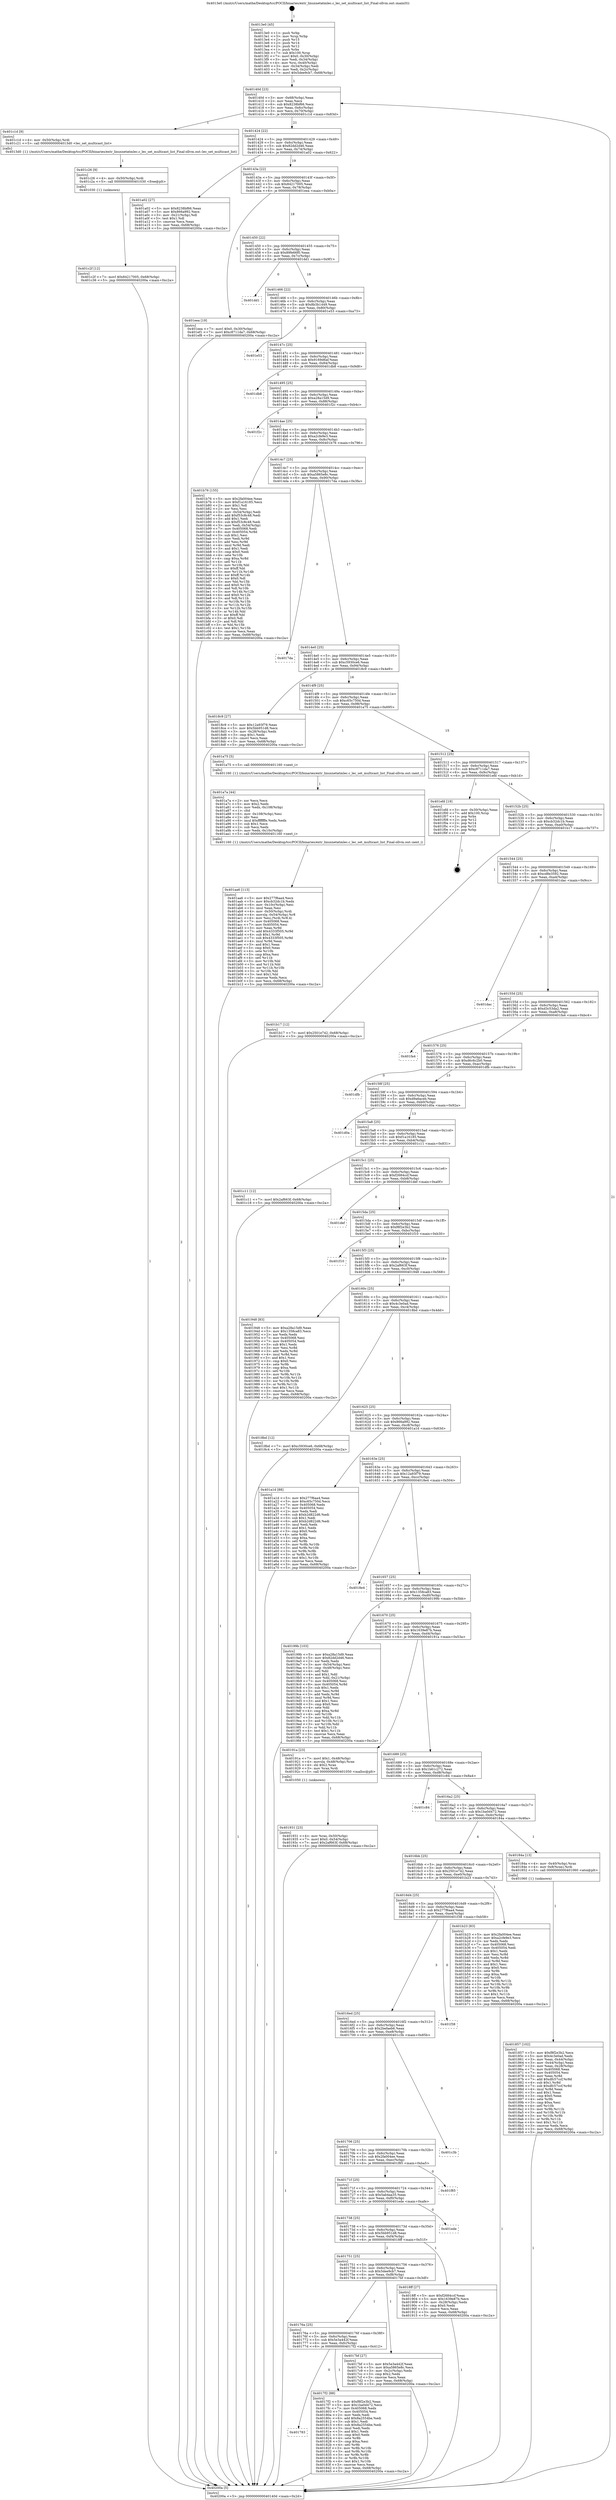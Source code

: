 digraph "0x4013e0" {
  label = "0x4013e0 (/mnt/c/Users/mathe/Desktop/tcc/POCII/binaries/extr_linuxnetatmlec.c_lec_set_multicast_list_Final-ollvm.out::main(0))"
  labelloc = "t"
  node[shape=record]

  Entry [label="",width=0.3,height=0.3,shape=circle,fillcolor=black,style=filled]
  "0x40140d" [label="{
     0x40140d [23]\l
     | [instrs]\l
     &nbsp;&nbsp;0x40140d \<+3\>: mov -0x68(%rbp),%eax\l
     &nbsp;&nbsp;0x401410 \<+2\>: mov %eax,%ecx\l
     &nbsp;&nbsp;0x401412 \<+6\>: sub $0x8238bf66,%ecx\l
     &nbsp;&nbsp;0x401418 \<+3\>: mov %eax,-0x6c(%rbp)\l
     &nbsp;&nbsp;0x40141b \<+3\>: mov %ecx,-0x70(%rbp)\l
     &nbsp;&nbsp;0x40141e \<+6\>: je 0000000000401c1d \<main+0x83d\>\l
  }"]
  "0x401c1d" [label="{
     0x401c1d [9]\l
     | [instrs]\l
     &nbsp;&nbsp;0x401c1d \<+4\>: mov -0x50(%rbp),%rdi\l
     &nbsp;&nbsp;0x401c21 \<+5\>: call 00000000004013d0 \<lec_set_multicast_list\>\l
     | [calls]\l
     &nbsp;&nbsp;0x4013d0 \{1\} (/mnt/c/Users/mathe/Desktop/tcc/POCII/binaries/extr_linuxnetatmlec.c_lec_set_multicast_list_Final-ollvm.out::lec_set_multicast_list)\l
  }"]
  "0x401424" [label="{
     0x401424 [22]\l
     | [instrs]\l
     &nbsp;&nbsp;0x401424 \<+5\>: jmp 0000000000401429 \<main+0x49\>\l
     &nbsp;&nbsp;0x401429 \<+3\>: mov -0x6c(%rbp),%eax\l
     &nbsp;&nbsp;0x40142c \<+5\>: sub $0x82dd2d46,%eax\l
     &nbsp;&nbsp;0x401431 \<+3\>: mov %eax,-0x74(%rbp)\l
     &nbsp;&nbsp;0x401434 \<+6\>: je 0000000000401a02 \<main+0x622\>\l
  }"]
  Exit [label="",width=0.3,height=0.3,shape=circle,fillcolor=black,style=filled,peripheries=2]
  "0x401a02" [label="{
     0x401a02 [27]\l
     | [instrs]\l
     &nbsp;&nbsp;0x401a02 \<+5\>: mov $0x8238bf66,%eax\l
     &nbsp;&nbsp;0x401a07 \<+5\>: mov $0x866a992,%ecx\l
     &nbsp;&nbsp;0x401a0c \<+3\>: mov -0x21(%rbp),%dl\l
     &nbsp;&nbsp;0x401a0f \<+3\>: test $0x1,%dl\l
     &nbsp;&nbsp;0x401a12 \<+3\>: cmovne %ecx,%eax\l
     &nbsp;&nbsp;0x401a15 \<+3\>: mov %eax,-0x68(%rbp)\l
     &nbsp;&nbsp;0x401a18 \<+5\>: jmp 000000000040200a \<main+0xc2a\>\l
  }"]
  "0x40143a" [label="{
     0x40143a [22]\l
     | [instrs]\l
     &nbsp;&nbsp;0x40143a \<+5\>: jmp 000000000040143f \<main+0x5f\>\l
     &nbsp;&nbsp;0x40143f \<+3\>: mov -0x6c(%rbp),%eax\l
     &nbsp;&nbsp;0x401442 \<+5\>: sub $0x84217005,%eax\l
     &nbsp;&nbsp;0x401447 \<+3\>: mov %eax,-0x78(%rbp)\l
     &nbsp;&nbsp;0x40144a \<+6\>: je 0000000000401eea \<main+0xb0a\>\l
  }"]
  "0x401c2f" [label="{
     0x401c2f [12]\l
     | [instrs]\l
     &nbsp;&nbsp;0x401c2f \<+7\>: movl $0x84217005,-0x68(%rbp)\l
     &nbsp;&nbsp;0x401c36 \<+5\>: jmp 000000000040200a \<main+0xc2a\>\l
  }"]
  "0x401eea" [label="{
     0x401eea [19]\l
     | [instrs]\l
     &nbsp;&nbsp;0x401eea \<+7\>: movl $0x0,-0x30(%rbp)\l
     &nbsp;&nbsp;0x401ef1 \<+7\>: movl $0xc8711da7,-0x68(%rbp)\l
     &nbsp;&nbsp;0x401ef8 \<+5\>: jmp 000000000040200a \<main+0xc2a\>\l
  }"]
  "0x401450" [label="{
     0x401450 [22]\l
     | [instrs]\l
     &nbsp;&nbsp;0x401450 \<+5\>: jmp 0000000000401455 \<main+0x75\>\l
     &nbsp;&nbsp;0x401455 \<+3\>: mov -0x6c(%rbp),%eax\l
     &nbsp;&nbsp;0x401458 \<+5\>: sub $0x89fe66f0,%eax\l
     &nbsp;&nbsp;0x40145d \<+3\>: mov %eax,-0x7c(%rbp)\l
     &nbsp;&nbsp;0x401460 \<+6\>: je 0000000000401dd1 \<main+0x9f1\>\l
  }"]
  "0x401c26" [label="{
     0x401c26 [9]\l
     | [instrs]\l
     &nbsp;&nbsp;0x401c26 \<+4\>: mov -0x50(%rbp),%rdi\l
     &nbsp;&nbsp;0x401c2a \<+5\>: call 0000000000401030 \<free@plt\>\l
     | [calls]\l
     &nbsp;&nbsp;0x401030 \{1\} (unknown)\l
  }"]
  "0x401dd1" [label="{
     0x401dd1\l
  }", style=dashed]
  "0x401466" [label="{
     0x401466 [22]\l
     | [instrs]\l
     &nbsp;&nbsp;0x401466 \<+5\>: jmp 000000000040146b \<main+0x8b\>\l
     &nbsp;&nbsp;0x40146b \<+3\>: mov -0x6c(%rbp),%eax\l
     &nbsp;&nbsp;0x40146e \<+5\>: sub $0x8b3b1449,%eax\l
     &nbsp;&nbsp;0x401473 \<+3\>: mov %eax,-0x80(%rbp)\l
     &nbsp;&nbsp;0x401476 \<+6\>: je 0000000000401e53 \<main+0xa73\>\l
  }"]
  "0x401aa6" [label="{
     0x401aa6 [113]\l
     | [instrs]\l
     &nbsp;&nbsp;0x401aa6 \<+5\>: mov $0x277f6aa4,%ecx\l
     &nbsp;&nbsp;0x401aab \<+5\>: mov $0xcb32dc1b,%edx\l
     &nbsp;&nbsp;0x401ab0 \<+6\>: mov -0x10c(%rbp),%esi\l
     &nbsp;&nbsp;0x401ab6 \<+3\>: imul %eax,%esi\l
     &nbsp;&nbsp;0x401ab9 \<+4\>: mov -0x50(%rbp),%rdi\l
     &nbsp;&nbsp;0x401abd \<+4\>: movslq -0x54(%rbp),%r8\l
     &nbsp;&nbsp;0x401ac1 \<+4\>: mov %esi,(%rdi,%r8,4)\l
     &nbsp;&nbsp;0x401ac5 \<+7\>: mov 0x405068,%eax\l
     &nbsp;&nbsp;0x401acc \<+7\>: mov 0x405054,%esi\l
     &nbsp;&nbsp;0x401ad3 \<+3\>: mov %eax,%r9d\l
     &nbsp;&nbsp;0x401ad6 \<+7\>: add $0x4333f505,%r9d\l
     &nbsp;&nbsp;0x401add \<+4\>: sub $0x1,%r9d\l
     &nbsp;&nbsp;0x401ae1 \<+7\>: sub $0x4333f505,%r9d\l
     &nbsp;&nbsp;0x401ae8 \<+4\>: imul %r9d,%eax\l
     &nbsp;&nbsp;0x401aec \<+3\>: and $0x1,%eax\l
     &nbsp;&nbsp;0x401aef \<+3\>: cmp $0x0,%eax\l
     &nbsp;&nbsp;0x401af2 \<+4\>: sete %r10b\l
     &nbsp;&nbsp;0x401af6 \<+3\>: cmp $0xa,%esi\l
     &nbsp;&nbsp;0x401af9 \<+4\>: setl %r11b\l
     &nbsp;&nbsp;0x401afd \<+3\>: mov %r10b,%bl\l
     &nbsp;&nbsp;0x401b00 \<+3\>: and %r11b,%bl\l
     &nbsp;&nbsp;0x401b03 \<+3\>: xor %r11b,%r10b\l
     &nbsp;&nbsp;0x401b06 \<+3\>: or %r10b,%bl\l
     &nbsp;&nbsp;0x401b09 \<+3\>: test $0x1,%bl\l
     &nbsp;&nbsp;0x401b0c \<+3\>: cmovne %edx,%ecx\l
     &nbsp;&nbsp;0x401b0f \<+3\>: mov %ecx,-0x68(%rbp)\l
     &nbsp;&nbsp;0x401b12 \<+5\>: jmp 000000000040200a \<main+0xc2a\>\l
  }"]
  "0x401e53" [label="{
     0x401e53\l
  }", style=dashed]
  "0x40147c" [label="{
     0x40147c [25]\l
     | [instrs]\l
     &nbsp;&nbsp;0x40147c \<+5\>: jmp 0000000000401481 \<main+0xa1\>\l
     &nbsp;&nbsp;0x401481 \<+3\>: mov -0x6c(%rbp),%eax\l
     &nbsp;&nbsp;0x401484 \<+5\>: sub $0x9169d6af,%eax\l
     &nbsp;&nbsp;0x401489 \<+6\>: mov %eax,-0x84(%rbp)\l
     &nbsp;&nbsp;0x40148f \<+6\>: je 0000000000401db8 \<main+0x9d8\>\l
  }"]
  "0x401a7a" [label="{
     0x401a7a [44]\l
     | [instrs]\l
     &nbsp;&nbsp;0x401a7a \<+2\>: xor %ecx,%ecx\l
     &nbsp;&nbsp;0x401a7c \<+5\>: mov $0x2,%edx\l
     &nbsp;&nbsp;0x401a81 \<+6\>: mov %edx,-0x108(%rbp)\l
     &nbsp;&nbsp;0x401a87 \<+1\>: cltd\l
     &nbsp;&nbsp;0x401a88 \<+6\>: mov -0x108(%rbp),%esi\l
     &nbsp;&nbsp;0x401a8e \<+2\>: idiv %esi\l
     &nbsp;&nbsp;0x401a90 \<+6\>: imul $0xfffffffe,%edx,%edx\l
     &nbsp;&nbsp;0x401a96 \<+3\>: sub $0x1,%ecx\l
     &nbsp;&nbsp;0x401a99 \<+2\>: sub %ecx,%edx\l
     &nbsp;&nbsp;0x401a9b \<+6\>: mov %edx,-0x10c(%rbp)\l
     &nbsp;&nbsp;0x401aa1 \<+5\>: call 0000000000401160 \<next_i\>\l
     | [calls]\l
     &nbsp;&nbsp;0x401160 \{1\} (/mnt/c/Users/mathe/Desktop/tcc/POCII/binaries/extr_linuxnetatmlec.c_lec_set_multicast_list_Final-ollvm.out::next_i)\l
  }"]
  "0x401db8" [label="{
     0x401db8\l
  }", style=dashed]
  "0x401495" [label="{
     0x401495 [25]\l
     | [instrs]\l
     &nbsp;&nbsp;0x401495 \<+5\>: jmp 000000000040149a \<main+0xba\>\l
     &nbsp;&nbsp;0x40149a \<+3\>: mov -0x6c(%rbp),%eax\l
     &nbsp;&nbsp;0x40149d \<+5\>: sub $0xa28a15d9,%eax\l
     &nbsp;&nbsp;0x4014a2 \<+6\>: mov %eax,-0x88(%rbp)\l
     &nbsp;&nbsp;0x4014a8 \<+6\>: je 0000000000401f2c \<main+0xb4c\>\l
  }"]
  "0x401931" [label="{
     0x401931 [23]\l
     | [instrs]\l
     &nbsp;&nbsp;0x401931 \<+4\>: mov %rax,-0x50(%rbp)\l
     &nbsp;&nbsp;0x401935 \<+7\>: movl $0x0,-0x54(%rbp)\l
     &nbsp;&nbsp;0x40193c \<+7\>: movl $0x2af663f,-0x68(%rbp)\l
     &nbsp;&nbsp;0x401943 \<+5\>: jmp 000000000040200a \<main+0xc2a\>\l
  }"]
  "0x401f2c" [label="{
     0x401f2c\l
  }", style=dashed]
  "0x4014ae" [label="{
     0x4014ae [25]\l
     | [instrs]\l
     &nbsp;&nbsp;0x4014ae \<+5\>: jmp 00000000004014b3 \<main+0xd3\>\l
     &nbsp;&nbsp;0x4014b3 \<+3\>: mov -0x6c(%rbp),%eax\l
     &nbsp;&nbsp;0x4014b6 \<+5\>: sub $0xa2cfe9e3,%eax\l
     &nbsp;&nbsp;0x4014bb \<+6\>: mov %eax,-0x8c(%rbp)\l
     &nbsp;&nbsp;0x4014c1 \<+6\>: je 0000000000401b76 \<main+0x796\>\l
  }"]
  "0x401857" [label="{
     0x401857 [102]\l
     | [instrs]\l
     &nbsp;&nbsp;0x401857 \<+5\>: mov $0xf8f2e3b2,%ecx\l
     &nbsp;&nbsp;0x40185c \<+5\>: mov $0x4c3e0ad,%edx\l
     &nbsp;&nbsp;0x401861 \<+3\>: mov %eax,-0x44(%rbp)\l
     &nbsp;&nbsp;0x401864 \<+3\>: mov -0x44(%rbp),%eax\l
     &nbsp;&nbsp;0x401867 \<+3\>: mov %eax,-0x28(%rbp)\l
     &nbsp;&nbsp;0x40186a \<+7\>: mov 0x405068,%eax\l
     &nbsp;&nbsp;0x401871 \<+7\>: mov 0x405054,%esi\l
     &nbsp;&nbsp;0x401878 \<+3\>: mov %eax,%r8d\l
     &nbsp;&nbsp;0x40187b \<+7\>: add $0xdfc57ccf,%r8d\l
     &nbsp;&nbsp;0x401882 \<+4\>: sub $0x1,%r8d\l
     &nbsp;&nbsp;0x401886 \<+7\>: sub $0xdfc57ccf,%r8d\l
     &nbsp;&nbsp;0x40188d \<+4\>: imul %r8d,%eax\l
     &nbsp;&nbsp;0x401891 \<+3\>: and $0x1,%eax\l
     &nbsp;&nbsp;0x401894 \<+3\>: cmp $0x0,%eax\l
     &nbsp;&nbsp;0x401897 \<+4\>: sete %r9b\l
     &nbsp;&nbsp;0x40189b \<+3\>: cmp $0xa,%esi\l
     &nbsp;&nbsp;0x40189e \<+4\>: setl %r10b\l
     &nbsp;&nbsp;0x4018a2 \<+3\>: mov %r9b,%r11b\l
     &nbsp;&nbsp;0x4018a5 \<+3\>: and %r10b,%r11b\l
     &nbsp;&nbsp;0x4018a8 \<+3\>: xor %r10b,%r9b\l
     &nbsp;&nbsp;0x4018ab \<+3\>: or %r9b,%r11b\l
     &nbsp;&nbsp;0x4018ae \<+4\>: test $0x1,%r11b\l
     &nbsp;&nbsp;0x4018b2 \<+3\>: cmovne %edx,%ecx\l
     &nbsp;&nbsp;0x4018b5 \<+3\>: mov %ecx,-0x68(%rbp)\l
     &nbsp;&nbsp;0x4018b8 \<+5\>: jmp 000000000040200a \<main+0xc2a\>\l
  }"]
  "0x401b76" [label="{
     0x401b76 [155]\l
     | [instrs]\l
     &nbsp;&nbsp;0x401b76 \<+5\>: mov $0x2fa004ee,%eax\l
     &nbsp;&nbsp;0x401b7b \<+5\>: mov $0xf1a16185,%ecx\l
     &nbsp;&nbsp;0x401b80 \<+2\>: mov $0x1,%dl\l
     &nbsp;&nbsp;0x401b82 \<+2\>: xor %esi,%esi\l
     &nbsp;&nbsp;0x401b84 \<+3\>: mov -0x54(%rbp),%edi\l
     &nbsp;&nbsp;0x401b87 \<+6\>: add $0xf53c8c48,%edi\l
     &nbsp;&nbsp;0x401b8d \<+3\>: add $0x1,%edi\l
     &nbsp;&nbsp;0x401b90 \<+6\>: sub $0xf53c8c48,%edi\l
     &nbsp;&nbsp;0x401b96 \<+3\>: mov %edi,-0x54(%rbp)\l
     &nbsp;&nbsp;0x401b99 \<+7\>: mov 0x405068,%edi\l
     &nbsp;&nbsp;0x401ba0 \<+8\>: mov 0x405054,%r8d\l
     &nbsp;&nbsp;0x401ba8 \<+3\>: sub $0x1,%esi\l
     &nbsp;&nbsp;0x401bab \<+3\>: mov %edi,%r9d\l
     &nbsp;&nbsp;0x401bae \<+3\>: add %esi,%r9d\l
     &nbsp;&nbsp;0x401bb1 \<+4\>: imul %r9d,%edi\l
     &nbsp;&nbsp;0x401bb5 \<+3\>: and $0x1,%edi\l
     &nbsp;&nbsp;0x401bb8 \<+3\>: cmp $0x0,%edi\l
     &nbsp;&nbsp;0x401bbb \<+4\>: sete %r10b\l
     &nbsp;&nbsp;0x401bbf \<+4\>: cmp $0xa,%r8d\l
     &nbsp;&nbsp;0x401bc3 \<+4\>: setl %r11b\l
     &nbsp;&nbsp;0x401bc7 \<+3\>: mov %r10b,%bl\l
     &nbsp;&nbsp;0x401bca \<+3\>: xor $0xff,%bl\l
     &nbsp;&nbsp;0x401bcd \<+3\>: mov %r11b,%r14b\l
     &nbsp;&nbsp;0x401bd0 \<+4\>: xor $0xff,%r14b\l
     &nbsp;&nbsp;0x401bd4 \<+3\>: xor $0x0,%dl\l
     &nbsp;&nbsp;0x401bd7 \<+3\>: mov %bl,%r15b\l
     &nbsp;&nbsp;0x401bda \<+4\>: and $0x0,%r15b\l
     &nbsp;&nbsp;0x401bde \<+3\>: and %dl,%r10b\l
     &nbsp;&nbsp;0x401be1 \<+3\>: mov %r14b,%r12b\l
     &nbsp;&nbsp;0x401be4 \<+4\>: and $0x0,%r12b\l
     &nbsp;&nbsp;0x401be8 \<+3\>: and %dl,%r11b\l
     &nbsp;&nbsp;0x401beb \<+3\>: or %r10b,%r15b\l
     &nbsp;&nbsp;0x401bee \<+3\>: or %r11b,%r12b\l
     &nbsp;&nbsp;0x401bf1 \<+3\>: xor %r12b,%r15b\l
     &nbsp;&nbsp;0x401bf4 \<+3\>: or %r14b,%bl\l
     &nbsp;&nbsp;0x401bf7 \<+3\>: xor $0xff,%bl\l
     &nbsp;&nbsp;0x401bfa \<+3\>: or $0x0,%dl\l
     &nbsp;&nbsp;0x401bfd \<+2\>: and %dl,%bl\l
     &nbsp;&nbsp;0x401bff \<+3\>: or %bl,%r15b\l
     &nbsp;&nbsp;0x401c02 \<+4\>: test $0x1,%r15b\l
     &nbsp;&nbsp;0x401c06 \<+3\>: cmovne %ecx,%eax\l
     &nbsp;&nbsp;0x401c09 \<+3\>: mov %eax,-0x68(%rbp)\l
     &nbsp;&nbsp;0x401c0c \<+5\>: jmp 000000000040200a \<main+0xc2a\>\l
  }"]
  "0x4014c7" [label="{
     0x4014c7 [25]\l
     | [instrs]\l
     &nbsp;&nbsp;0x4014c7 \<+5\>: jmp 00000000004014cc \<main+0xec\>\l
     &nbsp;&nbsp;0x4014cc \<+3\>: mov -0x6c(%rbp),%eax\l
     &nbsp;&nbsp;0x4014cf \<+5\>: sub $0xa5865e8c,%eax\l
     &nbsp;&nbsp;0x4014d4 \<+6\>: mov %eax,-0x90(%rbp)\l
     &nbsp;&nbsp;0x4014da \<+6\>: je 00000000004017da \<main+0x3fa\>\l
  }"]
  "0x401783" [label="{
     0x401783\l
  }", style=dashed]
  "0x4017da" [label="{
     0x4017da\l
  }", style=dashed]
  "0x4014e0" [label="{
     0x4014e0 [25]\l
     | [instrs]\l
     &nbsp;&nbsp;0x4014e0 \<+5\>: jmp 00000000004014e5 \<main+0x105\>\l
     &nbsp;&nbsp;0x4014e5 \<+3\>: mov -0x6c(%rbp),%eax\l
     &nbsp;&nbsp;0x4014e8 \<+5\>: sub $0xc5930ce6,%eax\l
     &nbsp;&nbsp;0x4014ed \<+6\>: mov %eax,-0x94(%rbp)\l
     &nbsp;&nbsp;0x4014f3 \<+6\>: je 00000000004018c9 \<main+0x4e9\>\l
  }"]
  "0x4017f2" [label="{
     0x4017f2 [88]\l
     | [instrs]\l
     &nbsp;&nbsp;0x4017f2 \<+5\>: mov $0xf8f2e3b2,%eax\l
     &nbsp;&nbsp;0x4017f7 \<+5\>: mov $0x1ba0d472,%ecx\l
     &nbsp;&nbsp;0x4017fc \<+7\>: mov 0x405068,%edx\l
     &nbsp;&nbsp;0x401803 \<+7\>: mov 0x405054,%esi\l
     &nbsp;&nbsp;0x40180a \<+2\>: mov %edx,%edi\l
     &nbsp;&nbsp;0x40180c \<+6\>: add $0x8a2554be,%edi\l
     &nbsp;&nbsp;0x401812 \<+3\>: sub $0x1,%edi\l
     &nbsp;&nbsp;0x401815 \<+6\>: sub $0x8a2554be,%edi\l
     &nbsp;&nbsp;0x40181b \<+3\>: imul %edi,%edx\l
     &nbsp;&nbsp;0x40181e \<+3\>: and $0x1,%edx\l
     &nbsp;&nbsp;0x401821 \<+3\>: cmp $0x0,%edx\l
     &nbsp;&nbsp;0x401824 \<+4\>: sete %r8b\l
     &nbsp;&nbsp;0x401828 \<+3\>: cmp $0xa,%esi\l
     &nbsp;&nbsp;0x40182b \<+4\>: setl %r9b\l
     &nbsp;&nbsp;0x40182f \<+3\>: mov %r8b,%r10b\l
     &nbsp;&nbsp;0x401832 \<+3\>: and %r9b,%r10b\l
     &nbsp;&nbsp;0x401835 \<+3\>: xor %r9b,%r8b\l
     &nbsp;&nbsp;0x401838 \<+3\>: or %r8b,%r10b\l
     &nbsp;&nbsp;0x40183b \<+4\>: test $0x1,%r10b\l
     &nbsp;&nbsp;0x40183f \<+3\>: cmovne %ecx,%eax\l
     &nbsp;&nbsp;0x401842 \<+3\>: mov %eax,-0x68(%rbp)\l
     &nbsp;&nbsp;0x401845 \<+5\>: jmp 000000000040200a \<main+0xc2a\>\l
  }"]
  "0x4018c9" [label="{
     0x4018c9 [27]\l
     | [instrs]\l
     &nbsp;&nbsp;0x4018c9 \<+5\>: mov $0x12a93f79,%eax\l
     &nbsp;&nbsp;0x4018ce \<+5\>: mov $0x5bb951d8,%ecx\l
     &nbsp;&nbsp;0x4018d3 \<+3\>: mov -0x28(%rbp),%edx\l
     &nbsp;&nbsp;0x4018d6 \<+3\>: cmp $0x1,%edx\l
     &nbsp;&nbsp;0x4018d9 \<+3\>: cmovl %ecx,%eax\l
     &nbsp;&nbsp;0x4018dc \<+3\>: mov %eax,-0x68(%rbp)\l
     &nbsp;&nbsp;0x4018df \<+5\>: jmp 000000000040200a \<main+0xc2a\>\l
  }"]
  "0x4014f9" [label="{
     0x4014f9 [25]\l
     | [instrs]\l
     &nbsp;&nbsp;0x4014f9 \<+5\>: jmp 00000000004014fe \<main+0x11e\>\l
     &nbsp;&nbsp;0x4014fe \<+3\>: mov -0x6c(%rbp),%eax\l
     &nbsp;&nbsp;0x401501 \<+5\>: sub $0xc65c750d,%eax\l
     &nbsp;&nbsp;0x401506 \<+6\>: mov %eax,-0x98(%rbp)\l
     &nbsp;&nbsp;0x40150c \<+6\>: je 0000000000401a75 \<main+0x695\>\l
  }"]
  "0x4013e0" [label="{
     0x4013e0 [45]\l
     | [instrs]\l
     &nbsp;&nbsp;0x4013e0 \<+1\>: push %rbp\l
     &nbsp;&nbsp;0x4013e1 \<+3\>: mov %rsp,%rbp\l
     &nbsp;&nbsp;0x4013e4 \<+2\>: push %r15\l
     &nbsp;&nbsp;0x4013e6 \<+2\>: push %r14\l
     &nbsp;&nbsp;0x4013e8 \<+2\>: push %r12\l
     &nbsp;&nbsp;0x4013ea \<+1\>: push %rbx\l
     &nbsp;&nbsp;0x4013eb \<+7\>: sub $0x100,%rsp\l
     &nbsp;&nbsp;0x4013f2 \<+7\>: movl $0x0,-0x30(%rbp)\l
     &nbsp;&nbsp;0x4013f9 \<+3\>: mov %edi,-0x34(%rbp)\l
     &nbsp;&nbsp;0x4013fc \<+4\>: mov %rsi,-0x40(%rbp)\l
     &nbsp;&nbsp;0x401400 \<+3\>: mov -0x34(%rbp),%edi\l
     &nbsp;&nbsp;0x401403 \<+3\>: mov %edi,-0x2c(%rbp)\l
     &nbsp;&nbsp;0x401406 \<+7\>: movl $0x5dee9cb7,-0x68(%rbp)\l
  }"]
  "0x401a75" [label="{
     0x401a75 [5]\l
     | [instrs]\l
     &nbsp;&nbsp;0x401a75 \<+5\>: call 0000000000401160 \<next_i\>\l
     | [calls]\l
     &nbsp;&nbsp;0x401160 \{1\} (/mnt/c/Users/mathe/Desktop/tcc/POCII/binaries/extr_linuxnetatmlec.c_lec_set_multicast_list_Final-ollvm.out::next_i)\l
  }"]
  "0x401512" [label="{
     0x401512 [25]\l
     | [instrs]\l
     &nbsp;&nbsp;0x401512 \<+5\>: jmp 0000000000401517 \<main+0x137\>\l
     &nbsp;&nbsp;0x401517 \<+3\>: mov -0x6c(%rbp),%eax\l
     &nbsp;&nbsp;0x40151a \<+5\>: sub $0xc8711da7,%eax\l
     &nbsp;&nbsp;0x40151f \<+6\>: mov %eax,-0x9c(%rbp)\l
     &nbsp;&nbsp;0x401525 \<+6\>: je 0000000000401efd \<main+0xb1d\>\l
  }"]
  "0x40200a" [label="{
     0x40200a [5]\l
     | [instrs]\l
     &nbsp;&nbsp;0x40200a \<+5\>: jmp 000000000040140d \<main+0x2d\>\l
  }"]
  "0x401efd" [label="{
     0x401efd [19]\l
     | [instrs]\l
     &nbsp;&nbsp;0x401efd \<+3\>: mov -0x30(%rbp),%eax\l
     &nbsp;&nbsp;0x401f00 \<+7\>: add $0x100,%rsp\l
     &nbsp;&nbsp;0x401f07 \<+1\>: pop %rbx\l
     &nbsp;&nbsp;0x401f08 \<+2\>: pop %r12\l
     &nbsp;&nbsp;0x401f0a \<+2\>: pop %r14\l
     &nbsp;&nbsp;0x401f0c \<+2\>: pop %r15\l
     &nbsp;&nbsp;0x401f0e \<+1\>: pop %rbp\l
     &nbsp;&nbsp;0x401f0f \<+1\>: ret\l
  }"]
  "0x40152b" [label="{
     0x40152b [25]\l
     | [instrs]\l
     &nbsp;&nbsp;0x40152b \<+5\>: jmp 0000000000401530 \<main+0x150\>\l
     &nbsp;&nbsp;0x401530 \<+3\>: mov -0x6c(%rbp),%eax\l
     &nbsp;&nbsp;0x401533 \<+5\>: sub $0xcb32dc1b,%eax\l
     &nbsp;&nbsp;0x401538 \<+6\>: mov %eax,-0xa0(%rbp)\l
     &nbsp;&nbsp;0x40153e \<+6\>: je 0000000000401b17 \<main+0x737\>\l
  }"]
  "0x40176a" [label="{
     0x40176a [25]\l
     | [instrs]\l
     &nbsp;&nbsp;0x40176a \<+5\>: jmp 000000000040176f \<main+0x38f\>\l
     &nbsp;&nbsp;0x40176f \<+3\>: mov -0x6c(%rbp),%eax\l
     &nbsp;&nbsp;0x401772 \<+5\>: sub $0x5e3a442f,%eax\l
     &nbsp;&nbsp;0x401777 \<+6\>: mov %eax,-0xfc(%rbp)\l
     &nbsp;&nbsp;0x40177d \<+6\>: je 00000000004017f2 \<main+0x412\>\l
  }"]
  "0x401b17" [label="{
     0x401b17 [12]\l
     | [instrs]\l
     &nbsp;&nbsp;0x401b17 \<+7\>: movl $0x2501e742,-0x68(%rbp)\l
     &nbsp;&nbsp;0x401b1e \<+5\>: jmp 000000000040200a \<main+0xc2a\>\l
  }"]
  "0x401544" [label="{
     0x401544 [25]\l
     | [instrs]\l
     &nbsp;&nbsp;0x401544 \<+5\>: jmp 0000000000401549 \<main+0x169\>\l
     &nbsp;&nbsp;0x401549 \<+3\>: mov -0x6c(%rbp),%eax\l
     &nbsp;&nbsp;0x40154c \<+5\>: sub $0xcd8e3592,%eax\l
     &nbsp;&nbsp;0x401551 \<+6\>: mov %eax,-0xa4(%rbp)\l
     &nbsp;&nbsp;0x401557 \<+6\>: je 0000000000401dac \<main+0x9cc\>\l
  }"]
  "0x4017bf" [label="{
     0x4017bf [27]\l
     | [instrs]\l
     &nbsp;&nbsp;0x4017bf \<+5\>: mov $0x5e3a442f,%eax\l
     &nbsp;&nbsp;0x4017c4 \<+5\>: mov $0xa5865e8c,%ecx\l
     &nbsp;&nbsp;0x4017c9 \<+3\>: mov -0x2c(%rbp),%edx\l
     &nbsp;&nbsp;0x4017cc \<+3\>: cmp $0x2,%edx\l
     &nbsp;&nbsp;0x4017cf \<+3\>: cmovne %ecx,%eax\l
     &nbsp;&nbsp;0x4017d2 \<+3\>: mov %eax,-0x68(%rbp)\l
     &nbsp;&nbsp;0x4017d5 \<+5\>: jmp 000000000040200a \<main+0xc2a\>\l
  }"]
  "0x401dac" [label="{
     0x401dac\l
  }", style=dashed]
  "0x40155d" [label="{
     0x40155d [25]\l
     | [instrs]\l
     &nbsp;&nbsp;0x40155d \<+5\>: jmp 0000000000401562 \<main+0x182\>\l
     &nbsp;&nbsp;0x401562 \<+3\>: mov -0x6c(%rbp),%eax\l
     &nbsp;&nbsp;0x401565 \<+5\>: sub $0xd3c53da2,%eax\l
     &nbsp;&nbsp;0x40156a \<+6\>: mov %eax,-0xa8(%rbp)\l
     &nbsp;&nbsp;0x401570 \<+6\>: je 0000000000401fa4 \<main+0xbc4\>\l
  }"]
  "0x401751" [label="{
     0x401751 [25]\l
     | [instrs]\l
     &nbsp;&nbsp;0x401751 \<+5\>: jmp 0000000000401756 \<main+0x376\>\l
     &nbsp;&nbsp;0x401756 \<+3\>: mov -0x6c(%rbp),%eax\l
     &nbsp;&nbsp;0x401759 \<+5\>: sub $0x5dee9cb7,%eax\l
     &nbsp;&nbsp;0x40175e \<+6\>: mov %eax,-0xf8(%rbp)\l
     &nbsp;&nbsp;0x401764 \<+6\>: je 00000000004017bf \<main+0x3df\>\l
  }"]
  "0x401fa4" [label="{
     0x401fa4\l
  }", style=dashed]
  "0x401576" [label="{
     0x401576 [25]\l
     | [instrs]\l
     &nbsp;&nbsp;0x401576 \<+5\>: jmp 000000000040157b \<main+0x19b\>\l
     &nbsp;&nbsp;0x40157b \<+3\>: mov -0x6c(%rbp),%eax\l
     &nbsp;&nbsp;0x40157e \<+5\>: sub $0xd6c6c2b0,%eax\l
     &nbsp;&nbsp;0x401583 \<+6\>: mov %eax,-0xac(%rbp)\l
     &nbsp;&nbsp;0x401589 \<+6\>: je 0000000000401dfb \<main+0xa1b\>\l
  }"]
  "0x4018ff" [label="{
     0x4018ff [27]\l
     | [instrs]\l
     &nbsp;&nbsp;0x4018ff \<+5\>: mov $0xf2684ccf,%eax\l
     &nbsp;&nbsp;0x401904 \<+5\>: mov $0x1639e87b,%ecx\l
     &nbsp;&nbsp;0x401909 \<+3\>: mov -0x28(%rbp),%edx\l
     &nbsp;&nbsp;0x40190c \<+3\>: cmp $0x0,%edx\l
     &nbsp;&nbsp;0x40190f \<+3\>: cmove %ecx,%eax\l
     &nbsp;&nbsp;0x401912 \<+3\>: mov %eax,-0x68(%rbp)\l
     &nbsp;&nbsp;0x401915 \<+5\>: jmp 000000000040200a \<main+0xc2a\>\l
  }"]
  "0x401dfb" [label="{
     0x401dfb\l
  }", style=dashed]
  "0x40158f" [label="{
     0x40158f [25]\l
     | [instrs]\l
     &nbsp;&nbsp;0x40158f \<+5\>: jmp 0000000000401594 \<main+0x1b4\>\l
     &nbsp;&nbsp;0x401594 \<+3\>: mov -0x6c(%rbp),%eax\l
     &nbsp;&nbsp;0x401597 \<+5\>: sub $0xd9a6aceb,%eax\l
     &nbsp;&nbsp;0x40159c \<+6\>: mov %eax,-0xb0(%rbp)\l
     &nbsp;&nbsp;0x4015a2 \<+6\>: je 0000000000401d0a \<main+0x92a\>\l
  }"]
  "0x401738" [label="{
     0x401738 [25]\l
     | [instrs]\l
     &nbsp;&nbsp;0x401738 \<+5\>: jmp 000000000040173d \<main+0x35d\>\l
     &nbsp;&nbsp;0x40173d \<+3\>: mov -0x6c(%rbp),%eax\l
     &nbsp;&nbsp;0x401740 \<+5\>: sub $0x5bb951d8,%eax\l
     &nbsp;&nbsp;0x401745 \<+6\>: mov %eax,-0xf4(%rbp)\l
     &nbsp;&nbsp;0x40174b \<+6\>: je 00000000004018ff \<main+0x51f\>\l
  }"]
  "0x401d0a" [label="{
     0x401d0a\l
  }", style=dashed]
  "0x4015a8" [label="{
     0x4015a8 [25]\l
     | [instrs]\l
     &nbsp;&nbsp;0x4015a8 \<+5\>: jmp 00000000004015ad \<main+0x1cd\>\l
     &nbsp;&nbsp;0x4015ad \<+3\>: mov -0x6c(%rbp),%eax\l
     &nbsp;&nbsp;0x4015b0 \<+5\>: sub $0xf1a16185,%eax\l
     &nbsp;&nbsp;0x4015b5 \<+6\>: mov %eax,-0xb4(%rbp)\l
     &nbsp;&nbsp;0x4015bb \<+6\>: je 0000000000401c11 \<main+0x831\>\l
  }"]
  "0x401ede" [label="{
     0x401ede\l
  }", style=dashed]
  "0x401c11" [label="{
     0x401c11 [12]\l
     | [instrs]\l
     &nbsp;&nbsp;0x401c11 \<+7\>: movl $0x2af663f,-0x68(%rbp)\l
     &nbsp;&nbsp;0x401c18 \<+5\>: jmp 000000000040200a \<main+0xc2a\>\l
  }"]
  "0x4015c1" [label="{
     0x4015c1 [25]\l
     | [instrs]\l
     &nbsp;&nbsp;0x4015c1 \<+5\>: jmp 00000000004015c6 \<main+0x1e6\>\l
     &nbsp;&nbsp;0x4015c6 \<+3\>: mov -0x6c(%rbp),%eax\l
     &nbsp;&nbsp;0x4015c9 \<+5\>: sub $0xf2684ccf,%eax\l
     &nbsp;&nbsp;0x4015ce \<+6\>: mov %eax,-0xb8(%rbp)\l
     &nbsp;&nbsp;0x4015d4 \<+6\>: je 0000000000401def \<main+0xa0f\>\l
  }"]
  "0x40171f" [label="{
     0x40171f [25]\l
     | [instrs]\l
     &nbsp;&nbsp;0x40171f \<+5\>: jmp 0000000000401724 \<main+0x344\>\l
     &nbsp;&nbsp;0x401724 \<+3\>: mov -0x6c(%rbp),%eax\l
     &nbsp;&nbsp;0x401727 \<+5\>: sub $0x5ab4aa35,%eax\l
     &nbsp;&nbsp;0x40172c \<+6\>: mov %eax,-0xf0(%rbp)\l
     &nbsp;&nbsp;0x401732 \<+6\>: je 0000000000401ede \<main+0xafe\>\l
  }"]
  "0x401def" [label="{
     0x401def\l
  }", style=dashed]
  "0x4015da" [label="{
     0x4015da [25]\l
     | [instrs]\l
     &nbsp;&nbsp;0x4015da \<+5\>: jmp 00000000004015df \<main+0x1ff\>\l
     &nbsp;&nbsp;0x4015df \<+3\>: mov -0x6c(%rbp),%eax\l
     &nbsp;&nbsp;0x4015e2 \<+5\>: sub $0xf8f2e3b2,%eax\l
     &nbsp;&nbsp;0x4015e7 \<+6\>: mov %eax,-0xbc(%rbp)\l
     &nbsp;&nbsp;0x4015ed \<+6\>: je 0000000000401f10 \<main+0xb30\>\l
  }"]
  "0x401f85" [label="{
     0x401f85\l
  }", style=dashed]
  "0x401f10" [label="{
     0x401f10\l
  }", style=dashed]
  "0x4015f3" [label="{
     0x4015f3 [25]\l
     | [instrs]\l
     &nbsp;&nbsp;0x4015f3 \<+5\>: jmp 00000000004015f8 \<main+0x218\>\l
     &nbsp;&nbsp;0x4015f8 \<+3\>: mov -0x6c(%rbp),%eax\l
     &nbsp;&nbsp;0x4015fb \<+5\>: sub $0x2af663f,%eax\l
     &nbsp;&nbsp;0x401600 \<+6\>: mov %eax,-0xc0(%rbp)\l
     &nbsp;&nbsp;0x401606 \<+6\>: je 0000000000401948 \<main+0x568\>\l
  }"]
  "0x401706" [label="{
     0x401706 [25]\l
     | [instrs]\l
     &nbsp;&nbsp;0x401706 \<+5\>: jmp 000000000040170b \<main+0x32b\>\l
     &nbsp;&nbsp;0x40170b \<+3\>: mov -0x6c(%rbp),%eax\l
     &nbsp;&nbsp;0x40170e \<+5\>: sub $0x2fa004ee,%eax\l
     &nbsp;&nbsp;0x401713 \<+6\>: mov %eax,-0xec(%rbp)\l
     &nbsp;&nbsp;0x401719 \<+6\>: je 0000000000401f85 \<main+0xba5\>\l
  }"]
  "0x401948" [label="{
     0x401948 [83]\l
     | [instrs]\l
     &nbsp;&nbsp;0x401948 \<+5\>: mov $0xa28a15d9,%eax\l
     &nbsp;&nbsp;0x40194d \<+5\>: mov $0x1358ca83,%ecx\l
     &nbsp;&nbsp;0x401952 \<+2\>: xor %edx,%edx\l
     &nbsp;&nbsp;0x401954 \<+7\>: mov 0x405068,%esi\l
     &nbsp;&nbsp;0x40195b \<+7\>: mov 0x405054,%edi\l
     &nbsp;&nbsp;0x401962 \<+3\>: sub $0x1,%edx\l
     &nbsp;&nbsp;0x401965 \<+3\>: mov %esi,%r8d\l
     &nbsp;&nbsp;0x401968 \<+3\>: add %edx,%r8d\l
     &nbsp;&nbsp;0x40196b \<+4\>: imul %r8d,%esi\l
     &nbsp;&nbsp;0x40196f \<+3\>: and $0x1,%esi\l
     &nbsp;&nbsp;0x401972 \<+3\>: cmp $0x0,%esi\l
     &nbsp;&nbsp;0x401975 \<+4\>: sete %r9b\l
     &nbsp;&nbsp;0x401979 \<+3\>: cmp $0xa,%edi\l
     &nbsp;&nbsp;0x40197c \<+4\>: setl %r10b\l
     &nbsp;&nbsp;0x401980 \<+3\>: mov %r9b,%r11b\l
     &nbsp;&nbsp;0x401983 \<+3\>: and %r10b,%r11b\l
     &nbsp;&nbsp;0x401986 \<+3\>: xor %r10b,%r9b\l
     &nbsp;&nbsp;0x401989 \<+3\>: or %r9b,%r11b\l
     &nbsp;&nbsp;0x40198c \<+4\>: test $0x1,%r11b\l
     &nbsp;&nbsp;0x401990 \<+3\>: cmovne %ecx,%eax\l
     &nbsp;&nbsp;0x401993 \<+3\>: mov %eax,-0x68(%rbp)\l
     &nbsp;&nbsp;0x401996 \<+5\>: jmp 000000000040200a \<main+0xc2a\>\l
  }"]
  "0x40160c" [label="{
     0x40160c [25]\l
     | [instrs]\l
     &nbsp;&nbsp;0x40160c \<+5\>: jmp 0000000000401611 \<main+0x231\>\l
     &nbsp;&nbsp;0x401611 \<+3\>: mov -0x6c(%rbp),%eax\l
     &nbsp;&nbsp;0x401614 \<+5\>: sub $0x4c3e0ad,%eax\l
     &nbsp;&nbsp;0x401619 \<+6\>: mov %eax,-0xc4(%rbp)\l
     &nbsp;&nbsp;0x40161f \<+6\>: je 00000000004018bd \<main+0x4dd\>\l
  }"]
  "0x401c3b" [label="{
     0x401c3b\l
  }", style=dashed]
  "0x4018bd" [label="{
     0x4018bd [12]\l
     | [instrs]\l
     &nbsp;&nbsp;0x4018bd \<+7\>: movl $0xc5930ce6,-0x68(%rbp)\l
     &nbsp;&nbsp;0x4018c4 \<+5\>: jmp 000000000040200a \<main+0xc2a\>\l
  }"]
  "0x401625" [label="{
     0x401625 [25]\l
     | [instrs]\l
     &nbsp;&nbsp;0x401625 \<+5\>: jmp 000000000040162a \<main+0x24a\>\l
     &nbsp;&nbsp;0x40162a \<+3\>: mov -0x6c(%rbp),%eax\l
     &nbsp;&nbsp;0x40162d \<+5\>: sub $0x866a992,%eax\l
     &nbsp;&nbsp;0x401632 \<+6\>: mov %eax,-0xc8(%rbp)\l
     &nbsp;&nbsp;0x401638 \<+6\>: je 0000000000401a1d \<main+0x63d\>\l
  }"]
  "0x4016ed" [label="{
     0x4016ed [25]\l
     | [instrs]\l
     &nbsp;&nbsp;0x4016ed \<+5\>: jmp 00000000004016f2 \<main+0x312\>\l
     &nbsp;&nbsp;0x4016f2 \<+3\>: mov -0x6c(%rbp),%eax\l
     &nbsp;&nbsp;0x4016f5 \<+5\>: sub $0x2befaeb6,%eax\l
     &nbsp;&nbsp;0x4016fa \<+6\>: mov %eax,-0xe8(%rbp)\l
     &nbsp;&nbsp;0x401700 \<+6\>: je 0000000000401c3b \<main+0x85b\>\l
  }"]
  "0x401a1d" [label="{
     0x401a1d [88]\l
     | [instrs]\l
     &nbsp;&nbsp;0x401a1d \<+5\>: mov $0x277f6aa4,%eax\l
     &nbsp;&nbsp;0x401a22 \<+5\>: mov $0xc65c750d,%ecx\l
     &nbsp;&nbsp;0x401a27 \<+7\>: mov 0x405068,%edx\l
     &nbsp;&nbsp;0x401a2e \<+7\>: mov 0x405054,%esi\l
     &nbsp;&nbsp;0x401a35 \<+2\>: mov %edx,%edi\l
     &nbsp;&nbsp;0x401a37 \<+6\>: sub $0xb2d822d6,%edi\l
     &nbsp;&nbsp;0x401a3d \<+3\>: sub $0x1,%edi\l
     &nbsp;&nbsp;0x401a40 \<+6\>: add $0xb2d822d6,%edi\l
     &nbsp;&nbsp;0x401a46 \<+3\>: imul %edi,%edx\l
     &nbsp;&nbsp;0x401a49 \<+3\>: and $0x1,%edx\l
     &nbsp;&nbsp;0x401a4c \<+3\>: cmp $0x0,%edx\l
     &nbsp;&nbsp;0x401a4f \<+4\>: sete %r8b\l
     &nbsp;&nbsp;0x401a53 \<+3\>: cmp $0xa,%esi\l
     &nbsp;&nbsp;0x401a56 \<+4\>: setl %r9b\l
     &nbsp;&nbsp;0x401a5a \<+3\>: mov %r8b,%r10b\l
     &nbsp;&nbsp;0x401a5d \<+3\>: and %r9b,%r10b\l
     &nbsp;&nbsp;0x401a60 \<+3\>: xor %r9b,%r8b\l
     &nbsp;&nbsp;0x401a63 \<+3\>: or %r8b,%r10b\l
     &nbsp;&nbsp;0x401a66 \<+4\>: test $0x1,%r10b\l
     &nbsp;&nbsp;0x401a6a \<+3\>: cmovne %ecx,%eax\l
     &nbsp;&nbsp;0x401a6d \<+3\>: mov %eax,-0x68(%rbp)\l
     &nbsp;&nbsp;0x401a70 \<+5\>: jmp 000000000040200a \<main+0xc2a\>\l
  }"]
  "0x40163e" [label="{
     0x40163e [25]\l
     | [instrs]\l
     &nbsp;&nbsp;0x40163e \<+5\>: jmp 0000000000401643 \<main+0x263\>\l
     &nbsp;&nbsp;0x401643 \<+3\>: mov -0x6c(%rbp),%eax\l
     &nbsp;&nbsp;0x401646 \<+5\>: sub $0x12a93f79,%eax\l
     &nbsp;&nbsp;0x40164b \<+6\>: mov %eax,-0xcc(%rbp)\l
     &nbsp;&nbsp;0x401651 \<+6\>: je 00000000004018e4 \<main+0x504\>\l
  }"]
  "0x401f38" [label="{
     0x401f38\l
  }", style=dashed]
  "0x4018e4" [label="{
     0x4018e4\l
  }", style=dashed]
  "0x401657" [label="{
     0x401657 [25]\l
     | [instrs]\l
     &nbsp;&nbsp;0x401657 \<+5\>: jmp 000000000040165c \<main+0x27c\>\l
     &nbsp;&nbsp;0x40165c \<+3\>: mov -0x6c(%rbp),%eax\l
     &nbsp;&nbsp;0x40165f \<+5\>: sub $0x1358ca83,%eax\l
     &nbsp;&nbsp;0x401664 \<+6\>: mov %eax,-0xd0(%rbp)\l
     &nbsp;&nbsp;0x40166a \<+6\>: je 000000000040199b \<main+0x5bb\>\l
  }"]
  "0x4016d4" [label="{
     0x4016d4 [25]\l
     | [instrs]\l
     &nbsp;&nbsp;0x4016d4 \<+5\>: jmp 00000000004016d9 \<main+0x2f9\>\l
     &nbsp;&nbsp;0x4016d9 \<+3\>: mov -0x6c(%rbp),%eax\l
     &nbsp;&nbsp;0x4016dc \<+5\>: sub $0x277f6aa4,%eax\l
     &nbsp;&nbsp;0x4016e1 \<+6\>: mov %eax,-0xe4(%rbp)\l
     &nbsp;&nbsp;0x4016e7 \<+6\>: je 0000000000401f38 \<main+0xb58\>\l
  }"]
  "0x40199b" [label="{
     0x40199b [103]\l
     | [instrs]\l
     &nbsp;&nbsp;0x40199b \<+5\>: mov $0xa28a15d9,%eax\l
     &nbsp;&nbsp;0x4019a0 \<+5\>: mov $0x82dd2d46,%ecx\l
     &nbsp;&nbsp;0x4019a5 \<+2\>: xor %edx,%edx\l
     &nbsp;&nbsp;0x4019a7 \<+3\>: mov -0x54(%rbp),%esi\l
     &nbsp;&nbsp;0x4019aa \<+3\>: cmp -0x48(%rbp),%esi\l
     &nbsp;&nbsp;0x4019ad \<+4\>: setl %dil\l
     &nbsp;&nbsp;0x4019b1 \<+4\>: and $0x1,%dil\l
     &nbsp;&nbsp;0x4019b5 \<+4\>: mov %dil,-0x21(%rbp)\l
     &nbsp;&nbsp;0x4019b9 \<+7\>: mov 0x405068,%esi\l
     &nbsp;&nbsp;0x4019c0 \<+8\>: mov 0x405054,%r8d\l
     &nbsp;&nbsp;0x4019c8 \<+3\>: sub $0x1,%edx\l
     &nbsp;&nbsp;0x4019cb \<+3\>: mov %esi,%r9d\l
     &nbsp;&nbsp;0x4019ce \<+3\>: add %edx,%r9d\l
     &nbsp;&nbsp;0x4019d1 \<+4\>: imul %r9d,%esi\l
     &nbsp;&nbsp;0x4019d5 \<+3\>: and $0x1,%esi\l
     &nbsp;&nbsp;0x4019d8 \<+3\>: cmp $0x0,%esi\l
     &nbsp;&nbsp;0x4019db \<+4\>: sete %dil\l
     &nbsp;&nbsp;0x4019df \<+4\>: cmp $0xa,%r8d\l
     &nbsp;&nbsp;0x4019e3 \<+4\>: setl %r10b\l
     &nbsp;&nbsp;0x4019e7 \<+3\>: mov %dil,%r11b\l
     &nbsp;&nbsp;0x4019ea \<+3\>: and %r10b,%r11b\l
     &nbsp;&nbsp;0x4019ed \<+3\>: xor %r10b,%dil\l
     &nbsp;&nbsp;0x4019f0 \<+3\>: or %dil,%r11b\l
     &nbsp;&nbsp;0x4019f3 \<+4\>: test $0x1,%r11b\l
     &nbsp;&nbsp;0x4019f7 \<+3\>: cmovne %ecx,%eax\l
     &nbsp;&nbsp;0x4019fa \<+3\>: mov %eax,-0x68(%rbp)\l
     &nbsp;&nbsp;0x4019fd \<+5\>: jmp 000000000040200a \<main+0xc2a\>\l
  }"]
  "0x401670" [label="{
     0x401670 [25]\l
     | [instrs]\l
     &nbsp;&nbsp;0x401670 \<+5\>: jmp 0000000000401675 \<main+0x295\>\l
     &nbsp;&nbsp;0x401675 \<+3\>: mov -0x6c(%rbp),%eax\l
     &nbsp;&nbsp;0x401678 \<+5\>: sub $0x1639e87b,%eax\l
     &nbsp;&nbsp;0x40167d \<+6\>: mov %eax,-0xd4(%rbp)\l
     &nbsp;&nbsp;0x401683 \<+6\>: je 000000000040191a \<main+0x53a\>\l
  }"]
  "0x401b23" [label="{
     0x401b23 [83]\l
     | [instrs]\l
     &nbsp;&nbsp;0x401b23 \<+5\>: mov $0x2fa004ee,%eax\l
     &nbsp;&nbsp;0x401b28 \<+5\>: mov $0xa2cfe9e3,%ecx\l
     &nbsp;&nbsp;0x401b2d \<+2\>: xor %edx,%edx\l
     &nbsp;&nbsp;0x401b2f \<+7\>: mov 0x405068,%esi\l
     &nbsp;&nbsp;0x401b36 \<+7\>: mov 0x405054,%edi\l
     &nbsp;&nbsp;0x401b3d \<+3\>: sub $0x1,%edx\l
     &nbsp;&nbsp;0x401b40 \<+3\>: mov %esi,%r8d\l
     &nbsp;&nbsp;0x401b43 \<+3\>: add %edx,%r8d\l
     &nbsp;&nbsp;0x401b46 \<+4\>: imul %r8d,%esi\l
     &nbsp;&nbsp;0x401b4a \<+3\>: and $0x1,%esi\l
     &nbsp;&nbsp;0x401b4d \<+3\>: cmp $0x0,%esi\l
     &nbsp;&nbsp;0x401b50 \<+4\>: sete %r9b\l
     &nbsp;&nbsp;0x401b54 \<+3\>: cmp $0xa,%edi\l
     &nbsp;&nbsp;0x401b57 \<+4\>: setl %r10b\l
     &nbsp;&nbsp;0x401b5b \<+3\>: mov %r9b,%r11b\l
     &nbsp;&nbsp;0x401b5e \<+3\>: and %r10b,%r11b\l
     &nbsp;&nbsp;0x401b61 \<+3\>: xor %r10b,%r9b\l
     &nbsp;&nbsp;0x401b64 \<+3\>: or %r9b,%r11b\l
     &nbsp;&nbsp;0x401b67 \<+4\>: test $0x1,%r11b\l
     &nbsp;&nbsp;0x401b6b \<+3\>: cmovne %ecx,%eax\l
     &nbsp;&nbsp;0x401b6e \<+3\>: mov %eax,-0x68(%rbp)\l
     &nbsp;&nbsp;0x401b71 \<+5\>: jmp 000000000040200a \<main+0xc2a\>\l
  }"]
  "0x40191a" [label="{
     0x40191a [23]\l
     | [instrs]\l
     &nbsp;&nbsp;0x40191a \<+7\>: movl $0x1,-0x48(%rbp)\l
     &nbsp;&nbsp;0x401921 \<+4\>: movslq -0x48(%rbp),%rax\l
     &nbsp;&nbsp;0x401925 \<+4\>: shl $0x2,%rax\l
     &nbsp;&nbsp;0x401929 \<+3\>: mov %rax,%rdi\l
     &nbsp;&nbsp;0x40192c \<+5\>: call 0000000000401050 \<malloc@plt\>\l
     | [calls]\l
     &nbsp;&nbsp;0x401050 \{1\} (unknown)\l
  }"]
  "0x401689" [label="{
     0x401689 [25]\l
     | [instrs]\l
     &nbsp;&nbsp;0x401689 \<+5\>: jmp 000000000040168e \<main+0x2ae\>\l
     &nbsp;&nbsp;0x40168e \<+3\>: mov -0x6c(%rbp),%eax\l
     &nbsp;&nbsp;0x401691 \<+5\>: sub $0x1b61c272,%eax\l
     &nbsp;&nbsp;0x401696 \<+6\>: mov %eax,-0xd8(%rbp)\l
     &nbsp;&nbsp;0x40169c \<+6\>: je 0000000000401c84 \<main+0x8a4\>\l
  }"]
  "0x4016bb" [label="{
     0x4016bb [25]\l
     | [instrs]\l
     &nbsp;&nbsp;0x4016bb \<+5\>: jmp 00000000004016c0 \<main+0x2e0\>\l
     &nbsp;&nbsp;0x4016c0 \<+3\>: mov -0x6c(%rbp),%eax\l
     &nbsp;&nbsp;0x4016c3 \<+5\>: sub $0x2501e742,%eax\l
     &nbsp;&nbsp;0x4016c8 \<+6\>: mov %eax,-0xe0(%rbp)\l
     &nbsp;&nbsp;0x4016ce \<+6\>: je 0000000000401b23 \<main+0x743\>\l
  }"]
  "0x401c84" [label="{
     0x401c84\l
  }", style=dashed]
  "0x4016a2" [label="{
     0x4016a2 [25]\l
     | [instrs]\l
     &nbsp;&nbsp;0x4016a2 \<+5\>: jmp 00000000004016a7 \<main+0x2c7\>\l
     &nbsp;&nbsp;0x4016a7 \<+3\>: mov -0x6c(%rbp),%eax\l
     &nbsp;&nbsp;0x4016aa \<+5\>: sub $0x1ba0d472,%eax\l
     &nbsp;&nbsp;0x4016af \<+6\>: mov %eax,-0xdc(%rbp)\l
     &nbsp;&nbsp;0x4016b5 \<+6\>: je 000000000040184a \<main+0x46a\>\l
  }"]
  "0x40184a" [label="{
     0x40184a [13]\l
     | [instrs]\l
     &nbsp;&nbsp;0x40184a \<+4\>: mov -0x40(%rbp),%rax\l
     &nbsp;&nbsp;0x40184e \<+4\>: mov 0x8(%rax),%rdi\l
     &nbsp;&nbsp;0x401852 \<+5\>: call 0000000000401060 \<atoi@plt\>\l
     | [calls]\l
     &nbsp;&nbsp;0x401060 \{1\} (unknown)\l
  }"]
  Entry -> "0x4013e0" [label=" 1"]
  "0x40140d" -> "0x401c1d" [label=" 1"]
  "0x40140d" -> "0x401424" [label=" 21"]
  "0x401efd" -> Exit [label=" 1"]
  "0x401424" -> "0x401a02" [label=" 2"]
  "0x401424" -> "0x40143a" [label=" 19"]
  "0x401eea" -> "0x40200a" [label=" 1"]
  "0x40143a" -> "0x401eea" [label=" 1"]
  "0x40143a" -> "0x401450" [label=" 18"]
  "0x401c2f" -> "0x40200a" [label=" 1"]
  "0x401450" -> "0x401dd1" [label=" 0"]
  "0x401450" -> "0x401466" [label=" 18"]
  "0x401c26" -> "0x401c2f" [label=" 1"]
  "0x401466" -> "0x401e53" [label=" 0"]
  "0x401466" -> "0x40147c" [label=" 18"]
  "0x401c1d" -> "0x401c26" [label=" 1"]
  "0x40147c" -> "0x401db8" [label=" 0"]
  "0x40147c" -> "0x401495" [label=" 18"]
  "0x401c11" -> "0x40200a" [label=" 1"]
  "0x401495" -> "0x401f2c" [label=" 0"]
  "0x401495" -> "0x4014ae" [label=" 18"]
  "0x401b76" -> "0x40200a" [label=" 1"]
  "0x4014ae" -> "0x401b76" [label=" 1"]
  "0x4014ae" -> "0x4014c7" [label=" 17"]
  "0x401b23" -> "0x40200a" [label=" 1"]
  "0x4014c7" -> "0x4017da" [label=" 0"]
  "0x4014c7" -> "0x4014e0" [label=" 17"]
  "0x401b17" -> "0x40200a" [label=" 1"]
  "0x4014e0" -> "0x4018c9" [label=" 1"]
  "0x4014e0" -> "0x4014f9" [label=" 16"]
  "0x401aa6" -> "0x40200a" [label=" 1"]
  "0x4014f9" -> "0x401a75" [label=" 1"]
  "0x4014f9" -> "0x401512" [label=" 15"]
  "0x401a75" -> "0x401a7a" [label=" 1"]
  "0x401512" -> "0x401efd" [label=" 1"]
  "0x401512" -> "0x40152b" [label=" 14"]
  "0x401a1d" -> "0x40200a" [label=" 1"]
  "0x40152b" -> "0x401b17" [label=" 1"]
  "0x40152b" -> "0x401544" [label=" 13"]
  "0x401a02" -> "0x40200a" [label=" 2"]
  "0x401544" -> "0x401dac" [label=" 0"]
  "0x401544" -> "0x40155d" [label=" 13"]
  "0x40199b" -> "0x40200a" [label=" 2"]
  "0x40155d" -> "0x401fa4" [label=" 0"]
  "0x40155d" -> "0x401576" [label=" 13"]
  "0x401931" -> "0x40200a" [label=" 1"]
  "0x401576" -> "0x401dfb" [label=" 0"]
  "0x401576" -> "0x40158f" [label=" 13"]
  "0x40191a" -> "0x401931" [label=" 1"]
  "0x40158f" -> "0x401d0a" [label=" 0"]
  "0x40158f" -> "0x4015a8" [label=" 13"]
  "0x4018c9" -> "0x40200a" [label=" 1"]
  "0x4015a8" -> "0x401c11" [label=" 1"]
  "0x4015a8" -> "0x4015c1" [label=" 12"]
  "0x4018bd" -> "0x40200a" [label=" 1"]
  "0x4015c1" -> "0x401def" [label=" 0"]
  "0x4015c1" -> "0x4015da" [label=" 12"]
  "0x40184a" -> "0x401857" [label=" 1"]
  "0x4015da" -> "0x401f10" [label=" 0"]
  "0x4015da" -> "0x4015f3" [label=" 12"]
  "0x4017f2" -> "0x40200a" [label=" 1"]
  "0x4015f3" -> "0x401948" [label=" 2"]
  "0x4015f3" -> "0x40160c" [label=" 10"]
  "0x40176a" -> "0x4017f2" [label=" 1"]
  "0x40160c" -> "0x4018bd" [label=" 1"]
  "0x40160c" -> "0x401625" [label=" 9"]
  "0x401a7a" -> "0x401aa6" [label=" 1"]
  "0x401625" -> "0x401a1d" [label=" 1"]
  "0x401625" -> "0x40163e" [label=" 8"]
  "0x4013e0" -> "0x40140d" [label=" 1"]
  "0x40163e" -> "0x4018e4" [label=" 0"]
  "0x40163e" -> "0x401657" [label=" 8"]
  "0x4017bf" -> "0x40200a" [label=" 1"]
  "0x401657" -> "0x40199b" [label=" 2"]
  "0x401657" -> "0x401670" [label=" 6"]
  "0x401751" -> "0x4017bf" [label=" 1"]
  "0x401670" -> "0x40191a" [label=" 1"]
  "0x401670" -> "0x401689" [label=" 5"]
  "0x401948" -> "0x40200a" [label=" 2"]
  "0x401689" -> "0x401c84" [label=" 0"]
  "0x401689" -> "0x4016a2" [label=" 5"]
  "0x401738" -> "0x4018ff" [label=" 1"]
  "0x4016a2" -> "0x40184a" [label=" 1"]
  "0x4016a2" -> "0x4016bb" [label=" 4"]
  "0x401738" -> "0x401751" [label=" 2"]
  "0x4016bb" -> "0x401b23" [label=" 1"]
  "0x4016bb" -> "0x4016d4" [label=" 3"]
  "0x401751" -> "0x40176a" [label=" 1"]
  "0x4016d4" -> "0x401f38" [label=" 0"]
  "0x4016d4" -> "0x4016ed" [label=" 3"]
  "0x40200a" -> "0x40140d" [label=" 21"]
  "0x4016ed" -> "0x401c3b" [label=" 0"]
  "0x4016ed" -> "0x401706" [label=" 3"]
  "0x40176a" -> "0x401783" [label=" 0"]
  "0x401706" -> "0x401f85" [label=" 0"]
  "0x401706" -> "0x40171f" [label=" 3"]
  "0x401857" -> "0x40200a" [label=" 1"]
  "0x40171f" -> "0x401ede" [label=" 0"]
  "0x40171f" -> "0x401738" [label=" 3"]
  "0x4018ff" -> "0x40200a" [label=" 1"]
}
